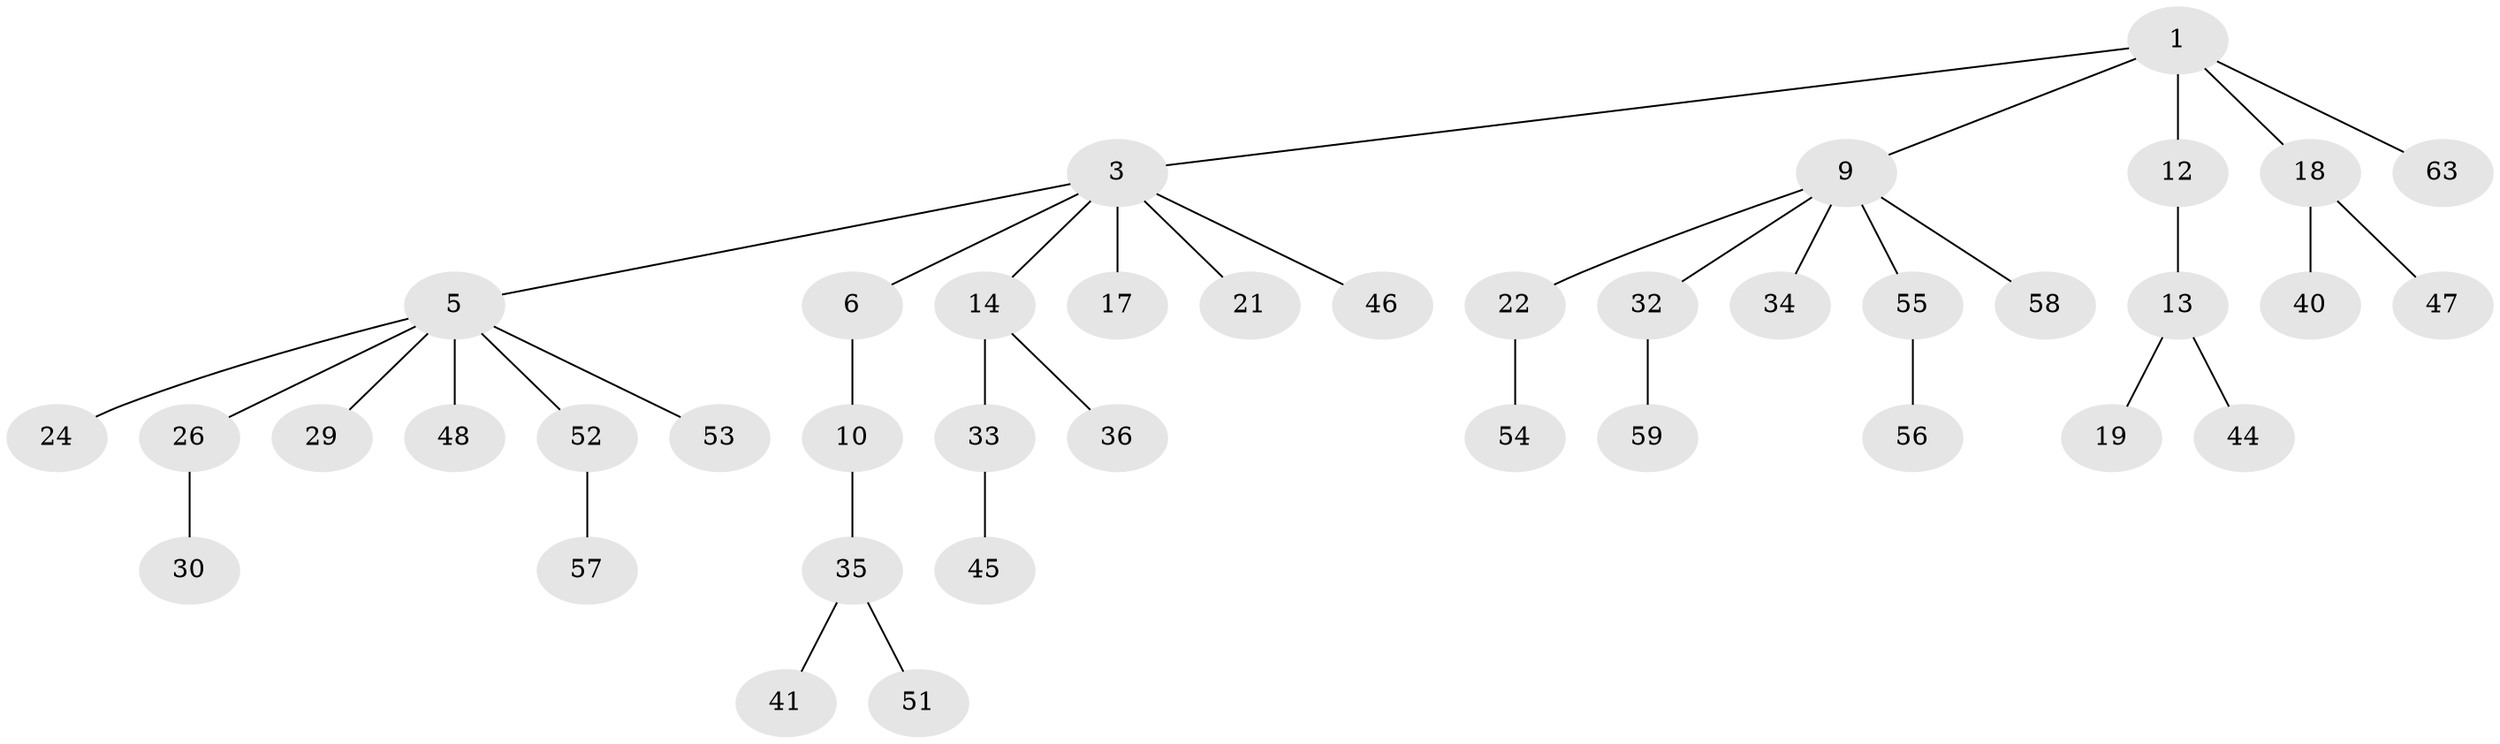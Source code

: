 // original degree distribution, {3: 0.09876543209876543, 4: 0.12345679012345678, 5: 0.012345679012345678, 6: 0.012345679012345678, 2: 0.2962962962962963, 1: 0.4567901234567901}
// Generated by graph-tools (version 1.1) at 2025/15/03/09/25 04:15:27]
// undirected, 40 vertices, 39 edges
graph export_dot {
graph [start="1"]
  node [color=gray90,style=filled];
  1 [super="+2"];
  3 [super="+4"];
  5 [super="+39+7+31"];
  6 [super="+8+20+72"];
  9 [super="+11+27"];
  10;
  12;
  13 [super="+78"];
  14 [super="+16+23"];
  17;
  18 [super="+38"];
  19;
  21;
  22;
  24;
  26;
  29;
  30;
  32;
  33 [super="+62"];
  34;
  35 [super="+49"];
  36 [super="+37"];
  40;
  41;
  44;
  45;
  46;
  47 [super="+70"];
  48;
  51;
  52 [super="+65"];
  53;
  54;
  55;
  56;
  57 [super="+60+61+67"];
  58 [super="+77"];
  59 [super="+81"];
  63 [super="+76"];
  1 -- 3;
  1 -- 12;
  1 -- 18;
  1 -- 9;
  1 -- 63;
  3 -- 14;
  3 -- 21;
  3 -- 17;
  3 -- 5;
  3 -- 6;
  3 -- 46;
  5 -- 24;
  5 -- 26;
  5 -- 53;
  5 -- 29;
  5 -- 52;
  5 -- 48;
  6 -- 10;
  9 -- 34;
  9 -- 58;
  9 -- 22;
  9 -- 55;
  9 -- 32;
  10 -- 35;
  12 -- 13;
  13 -- 19;
  13 -- 44;
  14 -- 33;
  14 -- 36;
  18 -- 40;
  18 -- 47;
  22 -- 54;
  26 -- 30;
  32 -- 59;
  33 -- 45;
  35 -- 41;
  35 -- 51;
  52 -- 57;
  55 -- 56;
}
